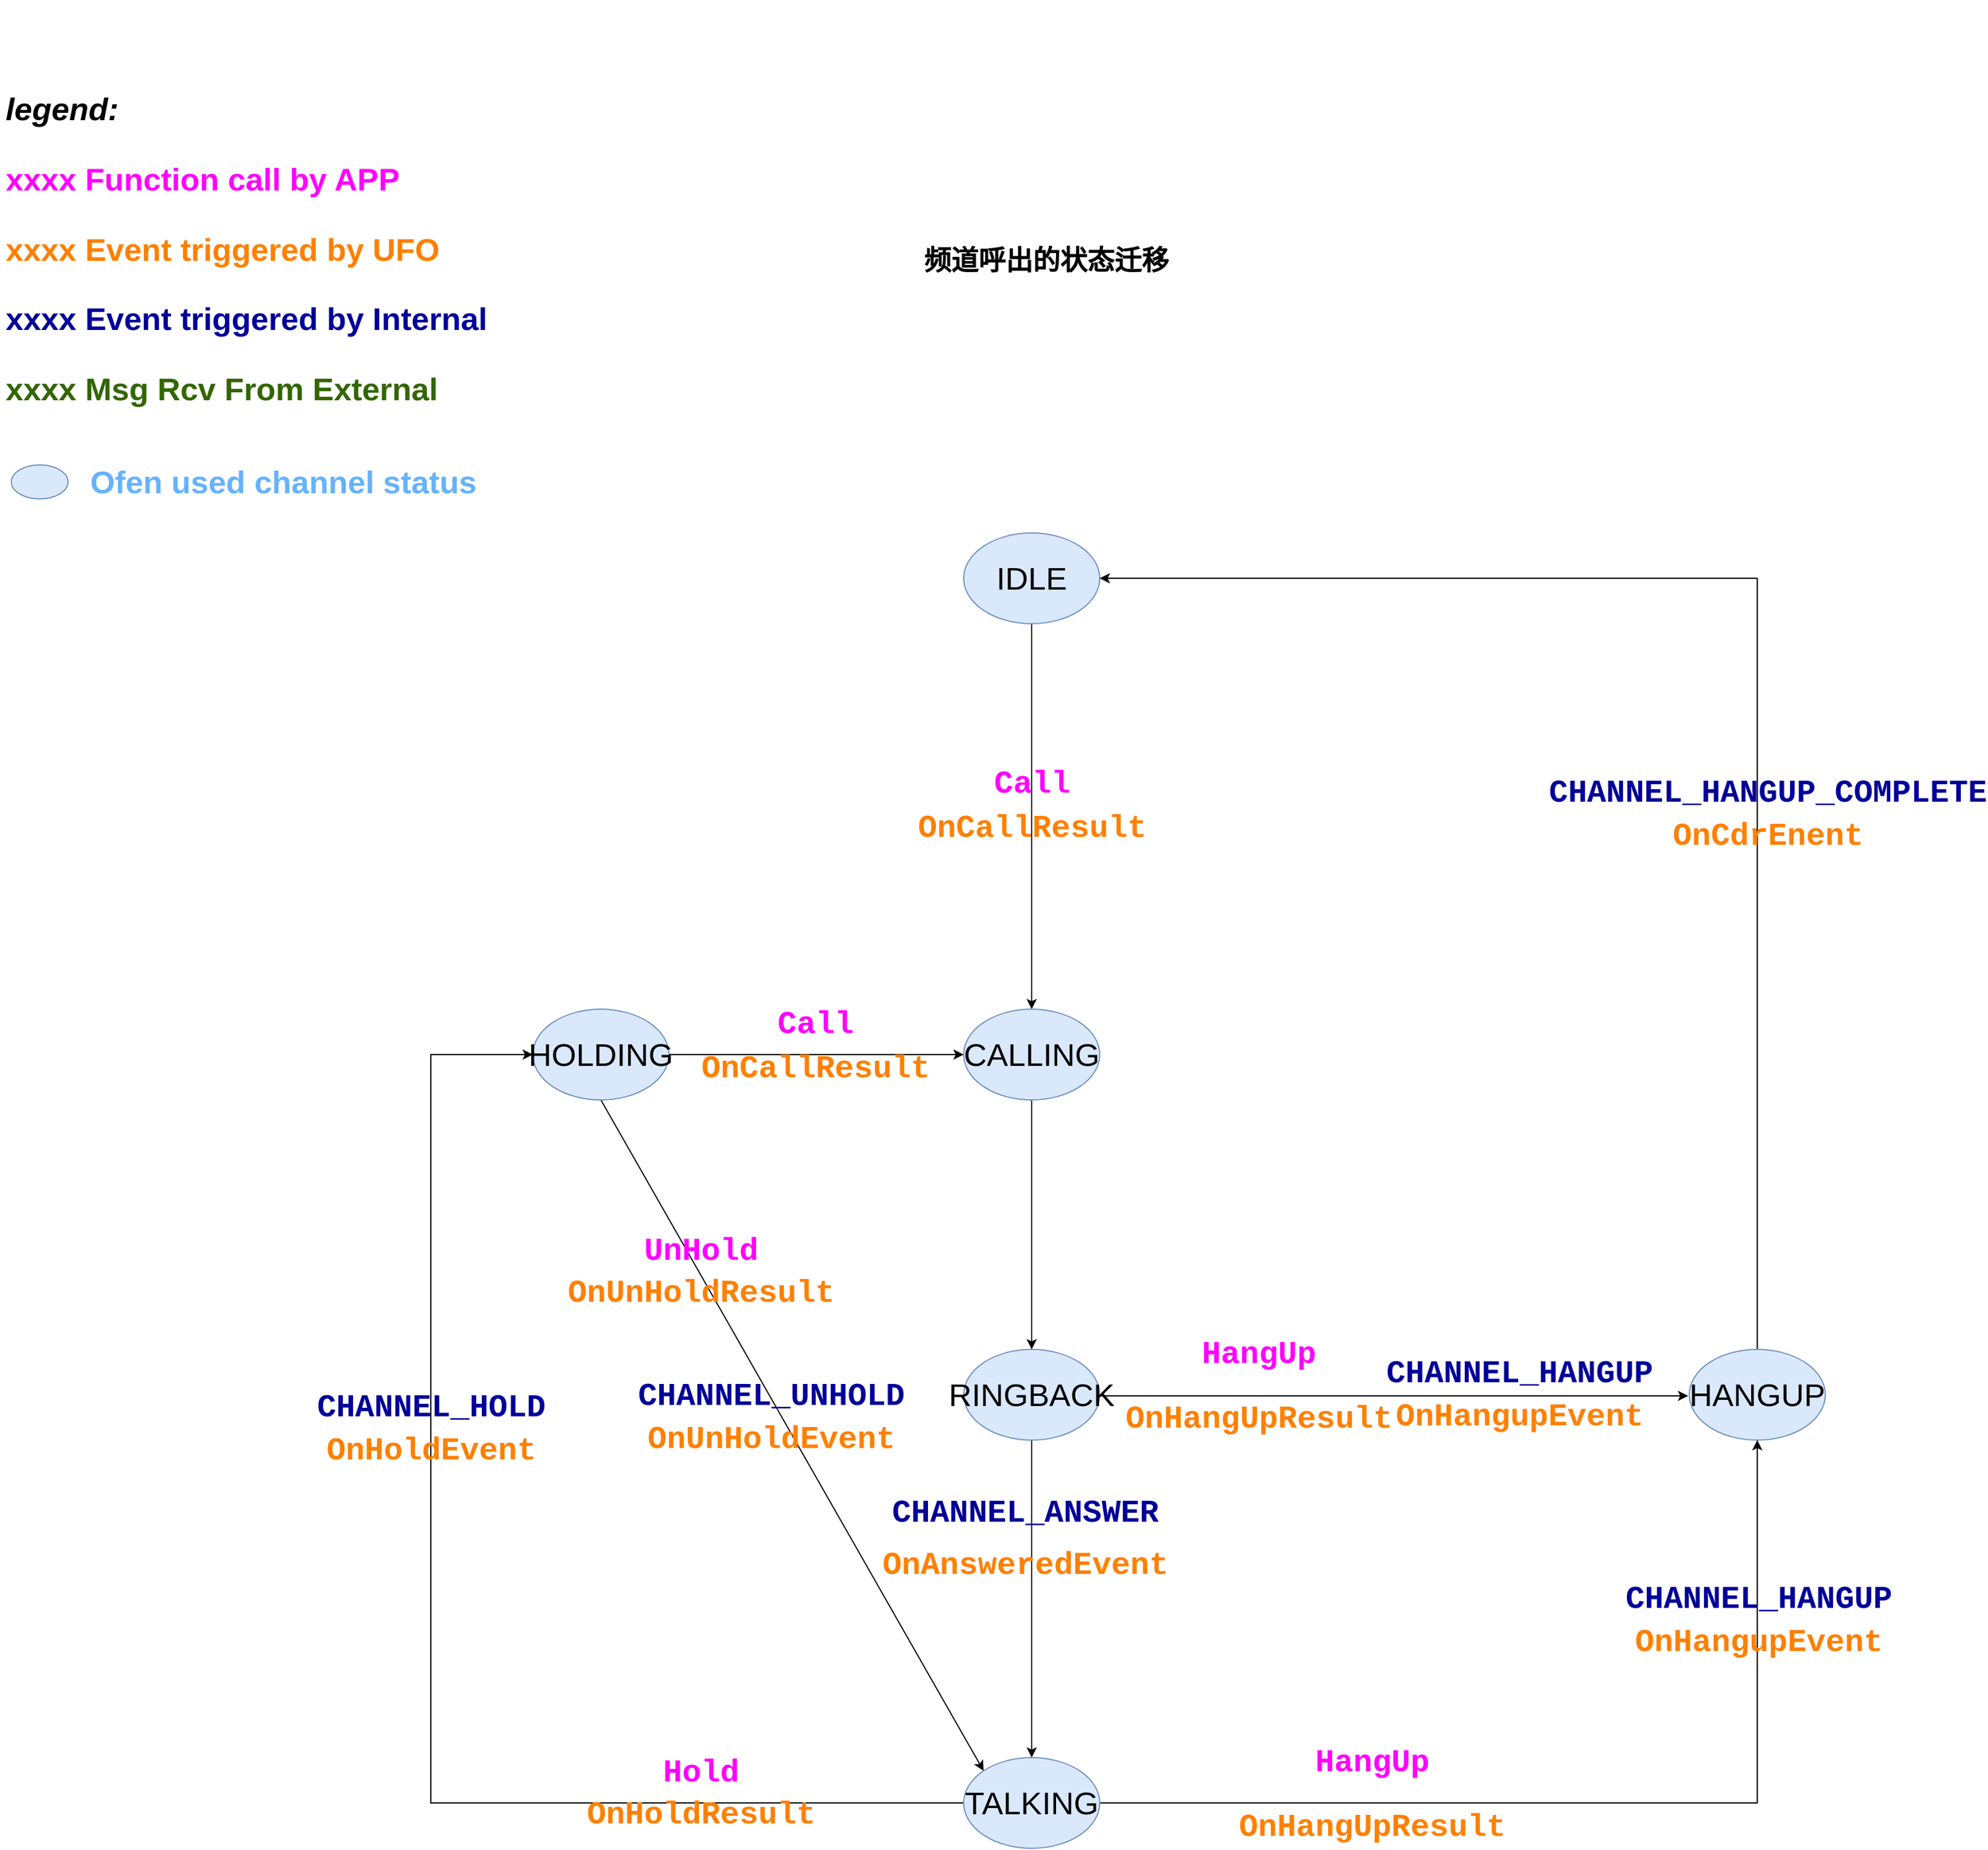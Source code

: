 <mxfile version="16.2.2" type="github">
  <diagram id="0HsWjf896FfIcGfxjxrg" name="第 1 页">
    <mxGraphModel dx="2903" dy="1112" grid="1" gridSize="10" guides="1" tooltips="1" connect="1" arrows="1" fold="1" page="1" pageScale="1" pageWidth="827" pageHeight="1169" math="0" shadow="0">
      <root>
        <mxCell id="0" />
        <mxCell id="1" parent="0" />
        <mxCell id="8vAzkIE3bh4ljM_OfiF3-1" value="&lt;h1&gt;频道呼出的状态迁移&lt;/h1&gt;&lt;p style=&quot;font-size: 20px&quot;&gt;&lt;br&gt;&lt;/p&gt;&lt;p style=&quot;font-size: 20px&quot;&gt;&lt;br&gt;&lt;/p&gt;&lt;p&gt;&lt;font color=&quot;#ff8000&quot;&gt;&lt;br&gt;&lt;/font&gt;&lt;/p&gt;&lt;p&gt;&lt;font color=&quot;#ff8000&quot;&gt;&lt;br&gt;&lt;/font&gt;&lt;/p&gt;&lt;p&gt;&lt;br&gt;&lt;/p&gt;" style="text;html=1;strokeColor=none;fillColor=none;spacing=5;spacingTop=-20;whiteSpace=wrap;overflow=hidden;rounded=0;" vertex="1" parent="1">
          <mxGeometry x="310" y="220" width="250" height="60" as="geometry" />
        </mxCell>
        <mxCell id="8vAzkIE3bh4ljM_OfiF3-29" value="&lt;h1 style=&quot;font-size: 28px&quot;&gt;&lt;font style=&quot;font-size: 28px&quot;&gt;&lt;br&gt;&lt;/font&gt;&lt;/h1&gt;&lt;p style=&quot;font-size: 28px&quot;&gt;&lt;font style=&quot;font-size: 28px&quot;&gt;&lt;b&gt;&lt;i&gt;legend:&lt;/i&gt;&lt;/b&gt;&lt;/font&gt;&lt;/p&gt;&lt;p style=&quot;font-size: 28px&quot;&gt;&lt;font color=&quot;#ff00ff&quot; style=&quot;font-size: 28px&quot;&gt;&lt;b&gt;xxxx Function call by APP&lt;/b&gt;&lt;/font&gt;&lt;/p&gt;&lt;p style=&quot;font-size: 28px&quot;&gt;&lt;font style=&quot;font-size: 28px&quot;&gt;&lt;b style=&quot;color: rgb(255 , 128 , 0)&quot;&gt;xxxx Event triggered&amp;nbsp;by UFO&lt;/b&gt;&lt;font color=&quot;#ff00ff&quot; style=&quot;font-size: 28px&quot;&gt;&lt;b&gt;&lt;br&gt;&lt;/b&gt;&lt;/font&gt;&lt;/font&gt;&lt;/p&gt;&lt;p style=&quot;font-size: 28px&quot;&gt;&lt;b&gt;&lt;font style=&quot;font-size: 28px&quot;&gt;&lt;font color=&quot;#000099&quot; style=&quot;font-size: 28px&quot;&gt;xxxx Event triggered&amp;nbsp;by Internal&lt;/font&gt;&lt;font color=&quot;#ff00ff&quot; style=&quot;font-size: 28px&quot;&gt;&lt;br&gt;&lt;/font&gt;&lt;/font&gt;&lt;/b&gt;&lt;/p&gt;&lt;p style=&quot;font-size: 28px&quot;&gt;&lt;font color=&quot;#336600&quot; style=&quot;font-size: 28px&quot;&gt;&lt;b&gt;xxxx Msg Rcv From External&lt;/b&gt;&lt;/font&gt;&lt;/p&gt;&lt;p style=&quot;font-size: 28px&quot;&gt;&lt;font style=&quot;font-size: 28px&quot;&gt;&lt;br&gt;&lt;/font&gt;&lt;/p&gt;&lt;p style=&quot;font-size: 28px&quot;&gt;&lt;font color=&quot;#ff8000&quot; style=&quot;font-size: 28px&quot;&gt;&lt;br&gt;&lt;/font&gt;&lt;/p&gt;&lt;p style=&quot;font-size: 28px&quot;&gt;&lt;font color=&quot;#ff8000&quot; style=&quot;font-size: 28px&quot;&gt;&lt;br&gt;&lt;/font&gt;&lt;/p&gt;&lt;p style=&quot;font-size: 28px&quot;&gt;&lt;br&gt;&lt;/p&gt;" style="text;html=1;strokeColor=none;fillColor=none;spacing=5;spacingTop=-20;whiteSpace=wrap;overflow=hidden;rounded=0;" vertex="1" parent="1">
          <mxGeometry x="-500" y="20" width="661" height="560" as="geometry" />
        </mxCell>
        <mxCell id="8vAzkIE3bh4ljM_OfiF3-30" value="&lt;font color=&quot;#66b2ff&quot; size=&quot;1&quot;&gt;&lt;b style=&quot;font-size: 28px&quot;&gt;Ofen used channel status&lt;/b&gt;&lt;/font&gt;" style="text;html=1;strokeColor=none;fillColor=none;align=center;verticalAlign=middle;whiteSpace=wrap;rounded=0;fontColor=#FF8000;strokeWidth=5;" vertex="1" parent="1">
          <mxGeometry x="-450" y="420" width="400" height="30" as="geometry" />
        </mxCell>
        <mxCell id="8vAzkIE3bh4ljM_OfiF3-31" value="" style="ellipse;whiteSpace=wrap;html=1;fillColor=#dae8fc;strokeColor=#6c8ebf;strokeWidth=1;" vertex="1" parent="1">
          <mxGeometry x="-490" y="420" width="50" height="30" as="geometry" />
        </mxCell>
        <mxCell id="8vAzkIE3bh4ljM_OfiF3-40" value="" style="edgeStyle=orthogonalEdgeStyle;rounded=0;orthogonalLoop=1;jettySize=auto;html=1;" edge="1" parent="1" source="8vAzkIE3bh4ljM_OfiF3-32" target="8vAzkIE3bh4ljM_OfiF3-39">
          <mxGeometry relative="1" as="geometry" />
        </mxCell>
        <mxCell id="8vAzkIE3bh4ljM_OfiF3-32" value="&lt;font style=&quot;font-size: 28px&quot;&gt;IDLE&lt;/font&gt;" style="ellipse;whiteSpace=wrap;html=1;fillColor=#dae8fc;strokeColor=#6c8ebf;" vertex="1" parent="1">
          <mxGeometry x="350" y="480" width="120" height="80" as="geometry" />
        </mxCell>
        <mxCell id="8vAzkIE3bh4ljM_OfiF3-45" style="edgeStyle=orthogonalEdgeStyle;rounded=0;orthogonalLoop=1;jettySize=auto;html=1;entryX=0;entryY=0.5;entryDx=0;entryDy=0;" edge="1" parent="1" source="8vAzkIE3bh4ljM_OfiF3-34" target="8vAzkIE3bh4ljM_OfiF3-39">
          <mxGeometry relative="1" as="geometry" />
        </mxCell>
        <mxCell id="8vAzkIE3bh4ljM_OfiF3-61" style="rounded=0;orthogonalLoop=1;jettySize=auto;html=1;exitX=0.5;exitY=1;exitDx=0;exitDy=0;entryX=0;entryY=0;entryDx=0;entryDy=0;" edge="1" parent="1" source="8vAzkIE3bh4ljM_OfiF3-34" target="8vAzkIE3bh4ljM_OfiF3-37">
          <mxGeometry relative="1" as="geometry" />
        </mxCell>
        <mxCell id="8vAzkIE3bh4ljM_OfiF3-34" value="&lt;font style=&quot;font-size: 28px&quot;&gt;HOLDING&lt;/font&gt;" style="ellipse;whiteSpace=wrap;html=1;fillColor=#dae8fc;strokeColor=#6c8ebf;" vertex="1" parent="1">
          <mxGeometry x="-30" y="900" width="120" height="80" as="geometry" />
        </mxCell>
        <mxCell id="8vAzkIE3bh4ljM_OfiF3-59" style="edgeStyle=orthogonalEdgeStyle;rounded=0;orthogonalLoop=1;jettySize=auto;html=1;entryX=1;entryY=0.5;entryDx=0;entryDy=0;" edge="1" parent="1" source="8vAzkIE3bh4ljM_OfiF3-35" target="8vAzkIE3bh4ljM_OfiF3-32">
          <mxGeometry relative="1" as="geometry">
            <Array as="points">
              <mxPoint x="1050" y="520" />
            </Array>
          </mxGeometry>
        </mxCell>
        <mxCell id="8vAzkIE3bh4ljM_OfiF3-35" value="&lt;font style=&quot;font-size: 28px&quot;&gt;HANGUP&lt;/font&gt;" style="ellipse;whiteSpace=wrap;html=1;fillColor=#dae8fc;strokeColor=#6c8ebf;" vertex="1" parent="1">
          <mxGeometry x="990" y="1200" width="120" height="80" as="geometry" />
        </mxCell>
        <mxCell id="8vAzkIE3bh4ljM_OfiF3-47" style="edgeStyle=orthogonalEdgeStyle;rounded=0;orthogonalLoop=1;jettySize=auto;html=1;entryX=0.5;entryY=0;entryDx=0;entryDy=0;" edge="1" parent="1" source="8vAzkIE3bh4ljM_OfiF3-36" target="8vAzkIE3bh4ljM_OfiF3-37">
          <mxGeometry relative="1" as="geometry" />
        </mxCell>
        <mxCell id="8vAzkIE3bh4ljM_OfiF3-49" style="edgeStyle=orthogonalEdgeStyle;rounded=0;orthogonalLoop=1;jettySize=auto;html=1;" edge="1" parent="1">
          <mxGeometry relative="1" as="geometry">
            <mxPoint x="469" y="1241" as="sourcePoint" />
            <mxPoint x="989" y="1241" as="targetPoint" />
          </mxGeometry>
        </mxCell>
        <mxCell id="8vAzkIE3bh4ljM_OfiF3-36" value="&lt;font style=&quot;font-size: 28px&quot;&gt;RINGBACK&lt;/font&gt;" style="ellipse;whiteSpace=wrap;html=1;fillColor=#dae8fc;strokeColor=#6c8ebf;" vertex="1" parent="1">
          <mxGeometry x="350" y="1200" width="120" height="80" as="geometry" />
        </mxCell>
        <mxCell id="8vAzkIE3bh4ljM_OfiF3-53" style="edgeStyle=orthogonalEdgeStyle;rounded=0;orthogonalLoop=1;jettySize=auto;html=1;entryX=0.5;entryY=1;entryDx=0;entryDy=0;" edge="1" parent="1" source="8vAzkIE3bh4ljM_OfiF3-37" target="8vAzkIE3bh4ljM_OfiF3-35">
          <mxGeometry relative="1" as="geometry" />
        </mxCell>
        <mxCell id="8vAzkIE3bh4ljM_OfiF3-56" style="edgeStyle=orthogonalEdgeStyle;rounded=0;orthogonalLoop=1;jettySize=auto;html=1;entryX=0;entryY=0.5;entryDx=0;entryDy=0;" edge="1" parent="1" source="8vAzkIE3bh4ljM_OfiF3-37" target="8vAzkIE3bh4ljM_OfiF3-34">
          <mxGeometry relative="1" as="geometry">
            <Array as="points">
              <mxPoint x="-120" y="1600" />
              <mxPoint x="-120" y="940" />
            </Array>
          </mxGeometry>
        </mxCell>
        <mxCell id="8vAzkIE3bh4ljM_OfiF3-37" value="&lt;font style=&quot;font-size: 28px&quot;&gt;TALKING&lt;/font&gt;" style="ellipse;whiteSpace=wrap;html=1;fillColor=#dae8fc;strokeColor=#6c8ebf;" vertex="1" parent="1">
          <mxGeometry x="350" y="1560" width="120" height="80" as="geometry" />
        </mxCell>
        <mxCell id="8vAzkIE3bh4ljM_OfiF3-42" style="edgeStyle=orthogonalEdgeStyle;rounded=0;orthogonalLoop=1;jettySize=auto;html=1;entryX=0.5;entryY=0;entryDx=0;entryDy=0;" edge="1" parent="1" source="8vAzkIE3bh4ljM_OfiF3-39" target="8vAzkIE3bh4ljM_OfiF3-36">
          <mxGeometry relative="1" as="geometry" />
        </mxCell>
        <mxCell id="8vAzkIE3bh4ljM_OfiF3-39" value="&lt;font style=&quot;font-size: 28px&quot;&gt;CALLING&lt;/font&gt;" style="ellipse;whiteSpace=wrap;html=1;fillColor=#dae8fc;strokeColor=#6c8ebf;" vertex="1" parent="1">
          <mxGeometry x="350" y="900" width="120" height="80" as="geometry" />
        </mxCell>
        <mxCell id="8vAzkIE3bh4ljM_OfiF3-41" value="&lt;div style=&quot;font-family: &amp;#34;consolas&amp;#34; , &amp;#34;courier new&amp;#34; , monospace ; line-height: 19px&quot;&gt;&lt;div style=&quot;font-family: &amp;#34;consolas&amp;#34; , &amp;#34;courier new&amp;#34; , monospace ; line-height: 19px&quot;&gt;&lt;h1 class=&quot;topictitle1&quot;&gt;&lt;font color=&quot;#ff00ff&quot;&gt;&lt;span style=&quot;font-size: 28px&quot;&gt;Call&lt;/span&gt;&lt;/font&gt;&lt;/h1&gt;&lt;div style=&quot;font-size: 28px&quot;&gt;&lt;font style=&quot;font-size: 28px&quot; color=&quot;#ff8000&quot;&gt;OnCallResult&lt;/font&gt;&lt;/div&gt;&lt;/div&gt;&lt;/div&gt;" style="edgeLabel;html=1;align=center;verticalAlign=middle;resizable=0;points=[];fontSize=15;fontColor=#CC00CC;labelBackgroundColor=none;fontStyle=1;" vertex="1" connectable="0" parent="1">
          <mxGeometry x="410" y="710" as="geometry" />
        </mxCell>
        <mxCell id="8vAzkIE3bh4ljM_OfiF3-46" value="&lt;div style=&quot;font-family: &amp;#34;consolas&amp;#34; , &amp;#34;courier new&amp;#34; , monospace ; line-height: 19px&quot;&gt;&lt;div style=&quot;font-family: &amp;#34;consolas&amp;#34; , &amp;#34;courier new&amp;#34; , monospace ; line-height: 19px&quot;&gt;&lt;h1 class=&quot;topictitle1&quot;&gt;&lt;font color=&quot;#ff00ff&quot;&gt;&lt;span style=&quot;font-size: 28px&quot;&gt;Call&lt;/span&gt;&lt;/font&gt;&lt;/h1&gt;&lt;div style=&quot;font-size: 28px&quot;&gt;&lt;font style=&quot;font-size: 28px&quot; color=&quot;#ff8000&quot;&gt;OnCallResult&lt;/font&gt;&lt;/div&gt;&lt;/div&gt;&lt;/div&gt;" style="edgeLabel;html=1;align=center;verticalAlign=middle;resizable=0;points=[];fontSize=15;fontColor=#CC00CC;labelBackgroundColor=none;fontStyle=1;" vertex="1" connectable="0" parent="1">
          <mxGeometry x="210" y="880" as="geometry">
            <mxPoint x="9" y="42" as="offset" />
          </mxGeometry>
        </mxCell>
        <mxCell id="8vAzkIE3bh4ljM_OfiF3-48" value="&lt;div style=&quot;font-family: &amp;#34;consolas&amp;#34; , &amp;#34;courier new&amp;#34; , monospace ; line-height: 19px&quot;&gt;&lt;div style=&quot;font-family: &amp;#34;consolas&amp;#34; , &amp;#34;courier new&amp;#34; , monospace ; line-height: 19px&quot;&gt;&lt;font style=&quot;font-size: 28px&quot;&gt;CHANNEL_ANSWER&lt;/font&gt;&lt;/div&gt;&lt;div style=&quot;font-family: &amp;#34;consolas&amp;#34; , &amp;#34;courier new&amp;#34; , monospace ; line-height: 19px&quot;&gt;&lt;font style=&quot;font-size: 28px&quot;&gt;&lt;br&gt;&lt;/font&gt;&lt;/div&gt;&lt;div style=&quot;font-family: &amp;#34;consolas&amp;#34; , &amp;#34;courier new&amp;#34; , monospace ; line-height: 19px&quot;&gt;&lt;font style=&quot;font-size: 28px&quot; color=&quot;#ff8000&quot;&gt;OnAnsweredEvent&lt;/font&gt;&lt;/div&gt;&lt;div style=&quot;font-family: &amp;#34;consolas&amp;#34; , &amp;#34;courier new&amp;#34; , monospace ; line-height: 19px&quot;&gt;&lt;font style=&quot;font-size: 28px&quot;&gt;&lt;br&gt;&lt;/font&gt;&lt;/div&gt;&lt;/div&gt;" style="edgeLabel;html=1;align=center;verticalAlign=middle;resizable=0;points=[];fontSize=15;fontColor=#000099;labelBackgroundColor=none;fontStyle=1;" vertex="1" connectable="0" parent="1">
          <mxGeometry x="404" y="1380" as="geometry" />
        </mxCell>
        <mxCell id="8vAzkIE3bh4ljM_OfiF3-51" value="&lt;div style=&quot;font-family: &amp;#34;consolas&amp;#34; , &amp;#34;courier new&amp;#34; , monospace ; line-height: 19px ; font-size: 28px&quot;&gt;&lt;div style=&quot;font-family: &amp;#34;consolas&amp;#34; , &amp;#34;courier new&amp;#34; , monospace ; line-height: 19px&quot;&gt;&lt;h1 class=&quot;topictitle1&quot;&gt;&lt;font color=&quot;#ff00ff&quot; style=&quot;font-size: 28px&quot;&gt;HangUp&lt;/font&gt;&lt;/h1&gt;&lt;div&gt;&lt;font style=&quot;font-size: 28px&quot; color=&quot;#ff8000&quot;&gt;OnHangUpResult&lt;/font&gt;&lt;/div&gt;&lt;/div&gt;&lt;/div&gt;" style="edgeLabel;html=1;align=center;verticalAlign=middle;resizable=0;points=[];fontSize=15;fontColor=#CC00CC;labelBackgroundColor=none;fontStyle=1;" vertex="1" connectable="0" parent="1">
          <mxGeometry x="610" y="1210" as="geometry" />
        </mxCell>
        <mxCell id="8vAzkIE3bh4ljM_OfiF3-54" value="&lt;div style=&quot;font-family: &amp;#34;consolas&amp;#34; , &amp;#34;courier new&amp;#34; , monospace ; line-height: 19px ; font-size: 28px&quot;&gt;&lt;div style=&quot;font-family: &amp;#34;consolas&amp;#34; , &amp;#34;courier new&amp;#34; , monospace ; line-height: 19px&quot;&gt;&lt;h1 class=&quot;topictitle1&quot;&gt;&lt;font color=&quot;#ff00ff&quot; style=&quot;font-size: 28px&quot;&gt;HangUp&lt;/font&gt;&lt;/h1&gt;&lt;div&gt;&lt;font style=&quot;font-size: 28px&quot; color=&quot;#ff8000&quot;&gt;OnHangUpResult&lt;/font&gt;&lt;/div&gt;&lt;/div&gt;&lt;/div&gt;" style="edgeLabel;html=1;align=center;verticalAlign=middle;resizable=0;points=[];fontSize=15;fontColor=#CC00CC;labelBackgroundColor=none;fontStyle=1;" vertex="1" connectable="0" parent="1">
          <mxGeometry x="710" y="1570" as="geometry" />
        </mxCell>
        <mxCell id="8vAzkIE3bh4ljM_OfiF3-57" value="&lt;div style=&quot;font-family: &amp;#34;consolas&amp;#34; , &amp;#34;courier new&amp;#34; , monospace ; font-size: 28px ; line-height: 19px&quot;&gt;&lt;div style=&quot;font-family: &amp;#34;consolas&amp;#34; , &amp;#34;courier new&amp;#34; , monospace ; line-height: 19px ; font-size: 28px&quot;&gt;&lt;h1 class=&quot;topictitle1&quot; style=&quot;font-size: 28px&quot;&gt;&lt;font color=&quot;#ff00ff&quot; style=&quot;font-size: 28px&quot;&gt;UnHold&lt;/font&gt;&lt;/h1&gt;&lt;div style=&quot;font-size: 28px&quot;&gt;&lt;font style=&quot;font-size: 28px&quot; color=&quot;#ff8000&quot;&gt;OnUnHoldResult&lt;/font&gt;&lt;/div&gt;&lt;/div&gt;&lt;/div&gt;" style="edgeLabel;html=1;align=center;verticalAlign=middle;resizable=0;points=[];fontSize=28;fontColor=#CC00CC;labelBackgroundColor=none;fontStyle=1;" vertex="1" connectable="0" parent="1">
          <mxGeometry x="130" y="1120" as="geometry">
            <mxPoint x="-12" y="2" as="offset" />
          </mxGeometry>
        </mxCell>
        <mxCell id="8vAzkIE3bh4ljM_OfiF3-62" value="&lt;div style=&quot;font-family: &amp;#34;consolas&amp;#34; , &amp;#34;courier new&amp;#34; , monospace ; line-height: 19px ; font-size: 28px&quot;&gt;&lt;div style=&quot;font-family: &amp;#34;consolas&amp;#34; , &amp;#34;courier new&amp;#34; , monospace ; line-height: 19px ; font-size: 28px&quot;&gt;&lt;h1 class=&quot;topictitle1&quot; style=&quot;font-size: 28px&quot;&gt;&lt;font color=&quot;#ff00ff&quot; style=&quot;font-size: 28px&quot;&gt;Hold&lt;/font&gt;&lt;/h1&gt;&lt;div style=&quot;font-size: 28px&quot;&gt;&lt;font style=&quot;font-size: 28px&quot; color=&quot;#ff8000&quot;&gt;OnHoldResult&lt;/font&gt;&lt;/div&gt;&lt;/div&gt;&lt;/div&gt;" style="edgeLabel;html=1;align=center;verticalAlign=middle;resizable=0;points=[];fontSize=28;fontColor=#CC00CC;labelBackgroundColor=none;fontStyle=1;" vertex="1" connectable="0" parent="1">
          <mxGeometry x="130" y="1580" as="geometry">
            <mxPoint x="-12" y="2" as="offset" />
          </mxGeometry>
        </mxCell>
        <mxCell id="8vAzkIE3bh4ljM_OfiF3-64" value="&lt;div style=&quot;font-family: &amp;#34;consolas&amp;#34; , &amp;#34;courier new&amp;#34; , monospace ; line-height: 19px&quot;&gt;&lt;font style=&quot;font-size: 28px&quot;&gt;CHANNEL_HANGUP_COMPLETE&lt;/font&gt;&lt;/div&gt;&lt;div style=&quot;font-family: &amp;#34;consolas&amp;#34; , &amp;#34;courier new&amp;#34; , monospace ; line-height: 19px&quot;&gt;&lt;font style=&quot;font-size: 28px&quot;&gt;&lt;br&gt;&lt;/font&gt;&lt;/div&gt;&lt;div style=&quot;font-family: &amp;#34;consolas&amp;#34; , &amp;#34;courier new&amp;#34; , monospace ; line-height: 19px&quot;&gt;&lt;font style=&quot;font-size: 28px&quot; color=&quot;#ff8000&quot;&gt;OnCdrEnent&lt;/font&gt;&lt;/div&gt;" style="edgeLabel;html=1;align=center;verticalAlign=middle;resizable=0;points=[];fontSize=28;fontColor=#000099;labelBackgroundColor=none;fontStyle=1" vertex="1" connectable="0" parent="1">
          <mxGeometry x="810" y="640" as="geometry">
            <mxPoint x="249" y="88" as="offset" />
          </mxGeometry>
        </mxCell>
        <mxCell id="8vAzkIE3bh4ljM_OfiF3-65" value="&lt;div style=&quot;font-family: &amp;#34;consolas&amp;#34; , &amp;#34;courier new&amp;#34; , monospace ; line-height: 19px&quot;&gt;&lt;font style=&quot;font-size: 28px&quot;&gt;CHANNEL_HOLD&lt;/font&gt;&lt;/div&gt;&lt;div style=&quot;font-family: &amp;#34;consolas&amp;#34; , &amp;#34;courier new&amp;#34; , monospace ; line-height: 19px&quot;&gt;&lt;font style=&quot;font-size: 28px&quot;&gt;&lt;br&gt;&lt;/font&gt;&lt;/div&gt;&lt;div style=&quot;font-family: &amp;#34;consolas&amp;#34; , &amp;#34;courier new&amp;#34; , monospace ; line-height: 19px&quot;&gt;&lt;font style=&quot;font-size: 28px&quot; color=&quot;#ff8000&quot;&gt;OnHoldEvent&lt;/font&gt;&lt;br&gt;&lt;/div&gt;" style="edgeLabel;html=1;align=center;verticalAlign=middle;resizable=0;points=[];fontSize=28;fontColor=#000099;labelBackgroundColor=none;fontStyle=1" vertex="1" connectable="0" parent="1">
          <mxGeometry x="-120" y="1270" as="geometry" />
        </mxCell>
        <mxCell id="8vAzkIE3bh4ljM_OfiF3-66" value="&lt;div style=&quot;font-family: &amp;#34;consolas&amp;#34; , &amp;#34;courier new&amp;#34; , monospace ; line-height: 19px&quot;&gt;&lt;font style=&quot;font-size: 28px&quot;&gt;CHANNEL_UNHOLD&lt;/font&gt;&lt;/div&gt;&lt;div style=&quot;font-family: &amp;#34;consolas&amp;#34; , &amp;#34;courier new&amp;#34; , monospace ; line-height: 19px&quot;&gt;&lt;font style=&quot;font-size: 28px&quot;&gt;&lt;br&gt;&lt;/font&gt;&lt;/div&gt;&lt;div style=&quot;font-family: &amp;#34;consolas&amp;#34; , &amp;#34;courier new&amp;#34; , monospace ; line-height: 19px&quot;&gt;&lt;font style=&quot;font-size: 28px&quot; color=&quot;#ff8000&quot;&gt;OnUnHoldEvent&lt;/font&gt;&lt;br&gt;&lt;/div&gt;" style="edgeLabel;html=1;align=center;verticalAlign=middle;resizable=0;points=[];fontSize=28;fontColor=#000099;labelBackgroundColor=none;fontStyle=1" vertex="1" connectable="0" parent="1">
          <mxGeometry x="180" y="1260" as="geometry" />
        </mxCell>
        <mxCell id="8vAzkIE3bh4ljM_OfiF3-67" value="&lt;div style=&quot;font-family: &amp;#34;consolas&amp;#34; , &amp;#34;courier new&amp;#34; , monospace ; line-height: 19px&quot;&gt;&lt;font style=&quot;font-size: 28px&quot;&gt;CHANNEL_HANGUP&lt;/font&gt;&lt;/div&gt;&lt;div style=&quot;font-family: &amp;#34;consolas&amp;#34; , &amp;#34;courier new&amp;#34; , monospace ; line-height: 19px&quot;&gt;&lt;font style=&quot;font-size: 28px&quot;&gt;&lt;br&gt;&lt;/font&gt;&lt;/div&gt;&lt;div style=&quot;font-family: &amp;#34;consolas&amp;#34; , &amp;#34;courier new&amp;#34; , monospace ; line-height: 19px&quot;&gt;&lt;font style=&quot;font-size: 28px&quot; color=&quot;#ff8000&quot;&gt;OnHangupEvent&lt;/font&gt;&lt;br&gt;&lt;/div&gt;" style="edgeLabel;html=1;align=center;verticalAlign=middle;resizable=0;points=[];fontSize=28;fontColor=#000099;labelBackgroundColor=none;fontStyle=1" vertex="1" connectable="0" parent="1">
          <mxGeometry x="960" y="1411" as="geometry">
            <mxPoint x="91" y="28" as="offset" />
          </mxGeometry>
        </mxCell>
        <mxCell id="8vAzkIE3bh4ljM_OfiF3-68" value="&lt;div style=&quot;font-family: &amp;#34;consolas&amp;#34; , &amp;#34;courier new&amp;#34; , monospace ; line-height: 19px&quot;&gt;&lt;font style=&quot;font-size: 28px&quot;&gt;CHANNEL_HANGUP&lt;/font&gt;&lt;/div&gt;&lt;div style=&quot;font-family: &amp;#34;consolas&amp;#34; , &amp;#34;courier new&amp;#34; , monospace ; line-height: 19px&quot;&gt;&lt;font style=&quot;font-size: 28px&quot;&gt;&lt;br&gt;&lt;/font&gt;&lt;/div&gt;&lt;div style=&quot;font-family: &amp;#34;consolas&amp;#34; , &amp;#34;courier new&amp;#34; , monospace ; line-height: 19px&quot;&gt;&lt;font style=&quot;font-size: 28px&quot; color=&quot;#ff8000&quot;&gt;OnHangupEvent&lt;/font&gt;&lt;br&gt;&lt;/div&gt;" style="edgeLabel;html=1;align=center;verticalAlign=middle;resizable=0;points=[];fontSize=28;fontColor=#000099;labelBackgroundColor=none;fontStyle=1" vertex="1" connectable="0" parent="1">
          <mxGeometry x="840" y="1240" as="geometry" />
        </mxCell>
      </root>
    </mxGraphModel>
  </diagram>
</mxfile>
